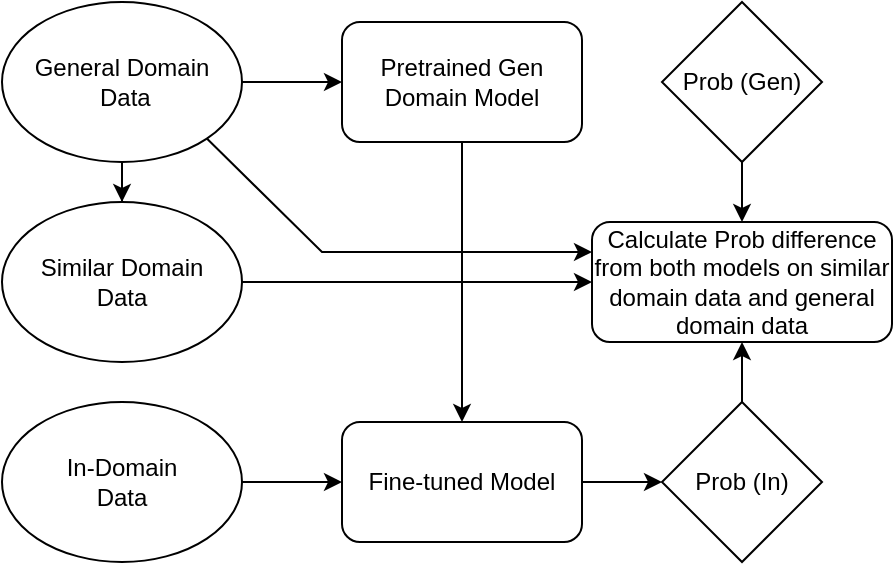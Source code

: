 <mxfile version="21.2.9" type="github">
  <diagram name="Page-1" id="mLZ4j7zR7Z7BT_BTE5Zz">
    <mxGraphModel dx="992" dy="559" grid="1" gridSize="10" guides="1" tooltips="1" connect="1" arrows="1" fold="1" page="1" pageScale="1" pageWidth="850" pageHeight="1100" math="0" shadow="0">
      <root>
        <mxCell id="0" />
        <mxCell id="1" parent="0" />
        <mxCell id="Eh6haV8WGGXrohUfaxJO-6" value="" style="edgeStyle=orthogonalEdgeStyle;rounded=0;orthogonalLoop=1;jettySize=auto;html=1;" edge="1" parent="1" source="Eh6haV8WGGXrohUfaxJO-2" target="Eh6haV8WGGXrohUfaxJO-5">
          <mxGeometry relative="1" as="geometry" />
        </mxCell>
        <mxCell id="Eh6haV8WGGXrohUfaxJO-14" value="" style="edgeStyle=orthogonalEdgeStyle;rounded=0;orthogonalLoop=1;jettySize=auto;html=1;" edge="1" parent="1" source="Eh6haV8WGGXrohUfaxJO-2" target="Eh6haV8WGGXrohUfaxJO-3">
          <mxGeometry relative="1" as="geometry" />
        </mxCell>
        <mxCell id="Eh6haV8WGGXrohUfaxJO-2" value="General Domain&lt;br&gt;&amp;nbsp;Data" style="ellipse;whiteSpace=wrap;html=1;" vertex="1" parent="1">
          <mxGeometry x="80" y="280" width="120" height="80" as="geometry" />
        </mxCell>
        <mxCell id="Eh6haV8WGGXrohUfaxJO-3" value="Similar Domain &lt;br&gt;Data" style="ellipse;whiteSpace=wrap;html=1;" vertex="1" parent="1">
          <mxGeometry x="80" y="380" width="120" height="80" as="geometry" />
        </mxCell>
        <mxCell id="Eh6haV8WGGXrohUfaxJO-10" value="" style="edgeStyle=orthogonalEdgeStyle;rounded=0;orthogonalLoop=1;jettySize=auto;html=1;" edge="1" parent="1" source="Eh6haV8WGGXrohUfaxJO-4" target="Eh6haV8WGGXrohUfaxJO-8">
          <mxGeometry relative="1" as="geometry" />
        </mxCell>
        <mxCell id="Eh6haV8WGGXrohUfaxJO-4" value="In-Domain &lt;br&gt;Data" style="ellipse;whiteSpace=wrap;html=1;" vertex="1" parent="1">
          <mxGeometry x="80" y="480" width="120" height="80" as="geometry" />
        </mxCell>
        <mxCell id="Eh6haV8WGGXrohUfaxJO-9" value="" style="edgeStyle=orthogonalEdgeStyle;rounded=0;orthogonalLoop=1;jettySize=auto;html=1;" edge="1" parent="1" source="Eh6haV8WGGXrohUfaxJO-5" target="Eh6haV8WGGXrohUfaxJO-8">
          <mxGeometry relative="1" as="geometry" />
        </mxCell>
        <mxCell id="Eh6haV8WGGXrohUfaxJO-5" value="Pretrained Gen Domain Model" style="rounded=1;whiteSpace=wrap;html=1;" vertex="1" parent="1">
          <mxGeometry x="250" y="290" width="120" height="60" as="geometry" />
        </mxCell>
        <mxCell id="Eh6haV8WGGXrohUfaxJO-13" value="" style="edgeStyle=orthogonalEdgeStyle;rounded=0;orthogonalLoop=1;jettySize=auto;html=1;" edge="1" parent="1" source="Eh6haV8WGGXrohUfaxJO-8" target="Eh6haV8WGGXrohUfaxJO-12">
          <mxGeometry relative="1" as="geometry" />
        </mxCell>
        <mxCell id="Eh6haV8WGGXrohUfaxJO-8" value="Fine-tuned Model" style="whiteSpace=wrap;html=1;rounded=1;" vertex="1" parent="1">
          <mxGeometry x="250" y="490" width="120" height="60" as="geometry" />
        </mxCell>
        <mxCell id="Eh6haV8WGGXrohUfaxJO-19" value="" style="edgeStyle=orthogonalEdgeStyle;rounded=0;orthogonalLoop=1;jettySize=auto;html=1;" edge="1" parent="1" source="Eh6haV8WGGXrohUfaxJO-11" target="Eh6haV8WGGXrohUfaxJO-16">
          <mxGeometry relative="1" as="geometry" />
        </mxCell>
        <mxCell id="Eh6haV8WGGXrohUfaxJO-11" value="Prob (Gen)" style="rhombus;whiteSpace=wrap;html=1;" vertex="1" parent="1">
          <mxGeometry x="410" y="280" width="80" height="80" as="geometry" />
        </mxCell>
        <mxCell id="Eh6haV8WGGXrohUfaxJO-18" value="" style="edgeStyle=orthogonalEdgeStyle;rounded=0;orthogonalLoop=1;jettySize=auto;html=1;" edge="1" parent="1" source="Eh6haV8WGGXrohUfaxJO-12" target="Eh6haV8WGGXrohUfaxJO-16">
          <mxGeometry relative="1" as="geometry" />
        </mxCell>
        <mxCell id="Eh6haV8WGGXrohUfaxJO-12" value="Prob (In)" style="rhombus;whiteSpace=wrap;html=1;" vertex="1" parent="1">
          <mxGeometry x="410" y="480" width="80" height="80" as="geometry" />
        </mxCell>
        <mxCell id="Eh6haV8WGGXrohUfaxJO-16" value="Calculate Prob difference from both models on similar domain data and general domain data" style="rounded=1;whiteSpace=wrap;html=1;" vertex="1" parent="1">
          <mxGeometry x="375" y="390" width="150" height="60" as="geometry" />
        </mxCell>
        <mxCell id="Eh6haV8WGGXrohUfaxJO-17" value="" style="endArrow=classic;html=1;rounded=0;exitX=1;exitY=0.5;exitDx=0;exitDy=0;" edge="1" parent="1" source="Eh6haV8WGGXrohUfaxJO-3" target="Eh6haV8WGGXrohUfaxJO-16">
          <mxGeometry width="50" height="50" relative="1" as="geometry">
            <mxPoint x="400" y="490" as="sourcePoint" />
            <mxPoint x="450" y="440" as="targetPoint" />
          </mxGeometry>
        </mxCell>
        <mxCell id="Eh6haV8WGGXrohUfaxJO-21" value="" style="endArrow=classic;html=1;rounded=0;entryX=0;entryY=0.25;entryDx=0;entryDy=0;exitX=1;exitY=1;exitDx=0;exitDy=0;" edge="1" parent="1" source="Eh6haV8WGGXrohUfaxJO-2" target="Eh6haV8WGGXrohUfaxJO-16">
          <mxGeometry width="50" height="50" relative="1" as="geometry">
            <mxPoint x="400" y="490" as="sourcePoint" />
            <mxPoint x="450" y="440" as="targetPoint" />
            <Array as="points">
              <mxPoint x="240" y="405" />
            </Array>
          </mxGeometry>
        </mxCell>
      </root>
    </mxGraphModel>
  </diagram>
</mxfile>
